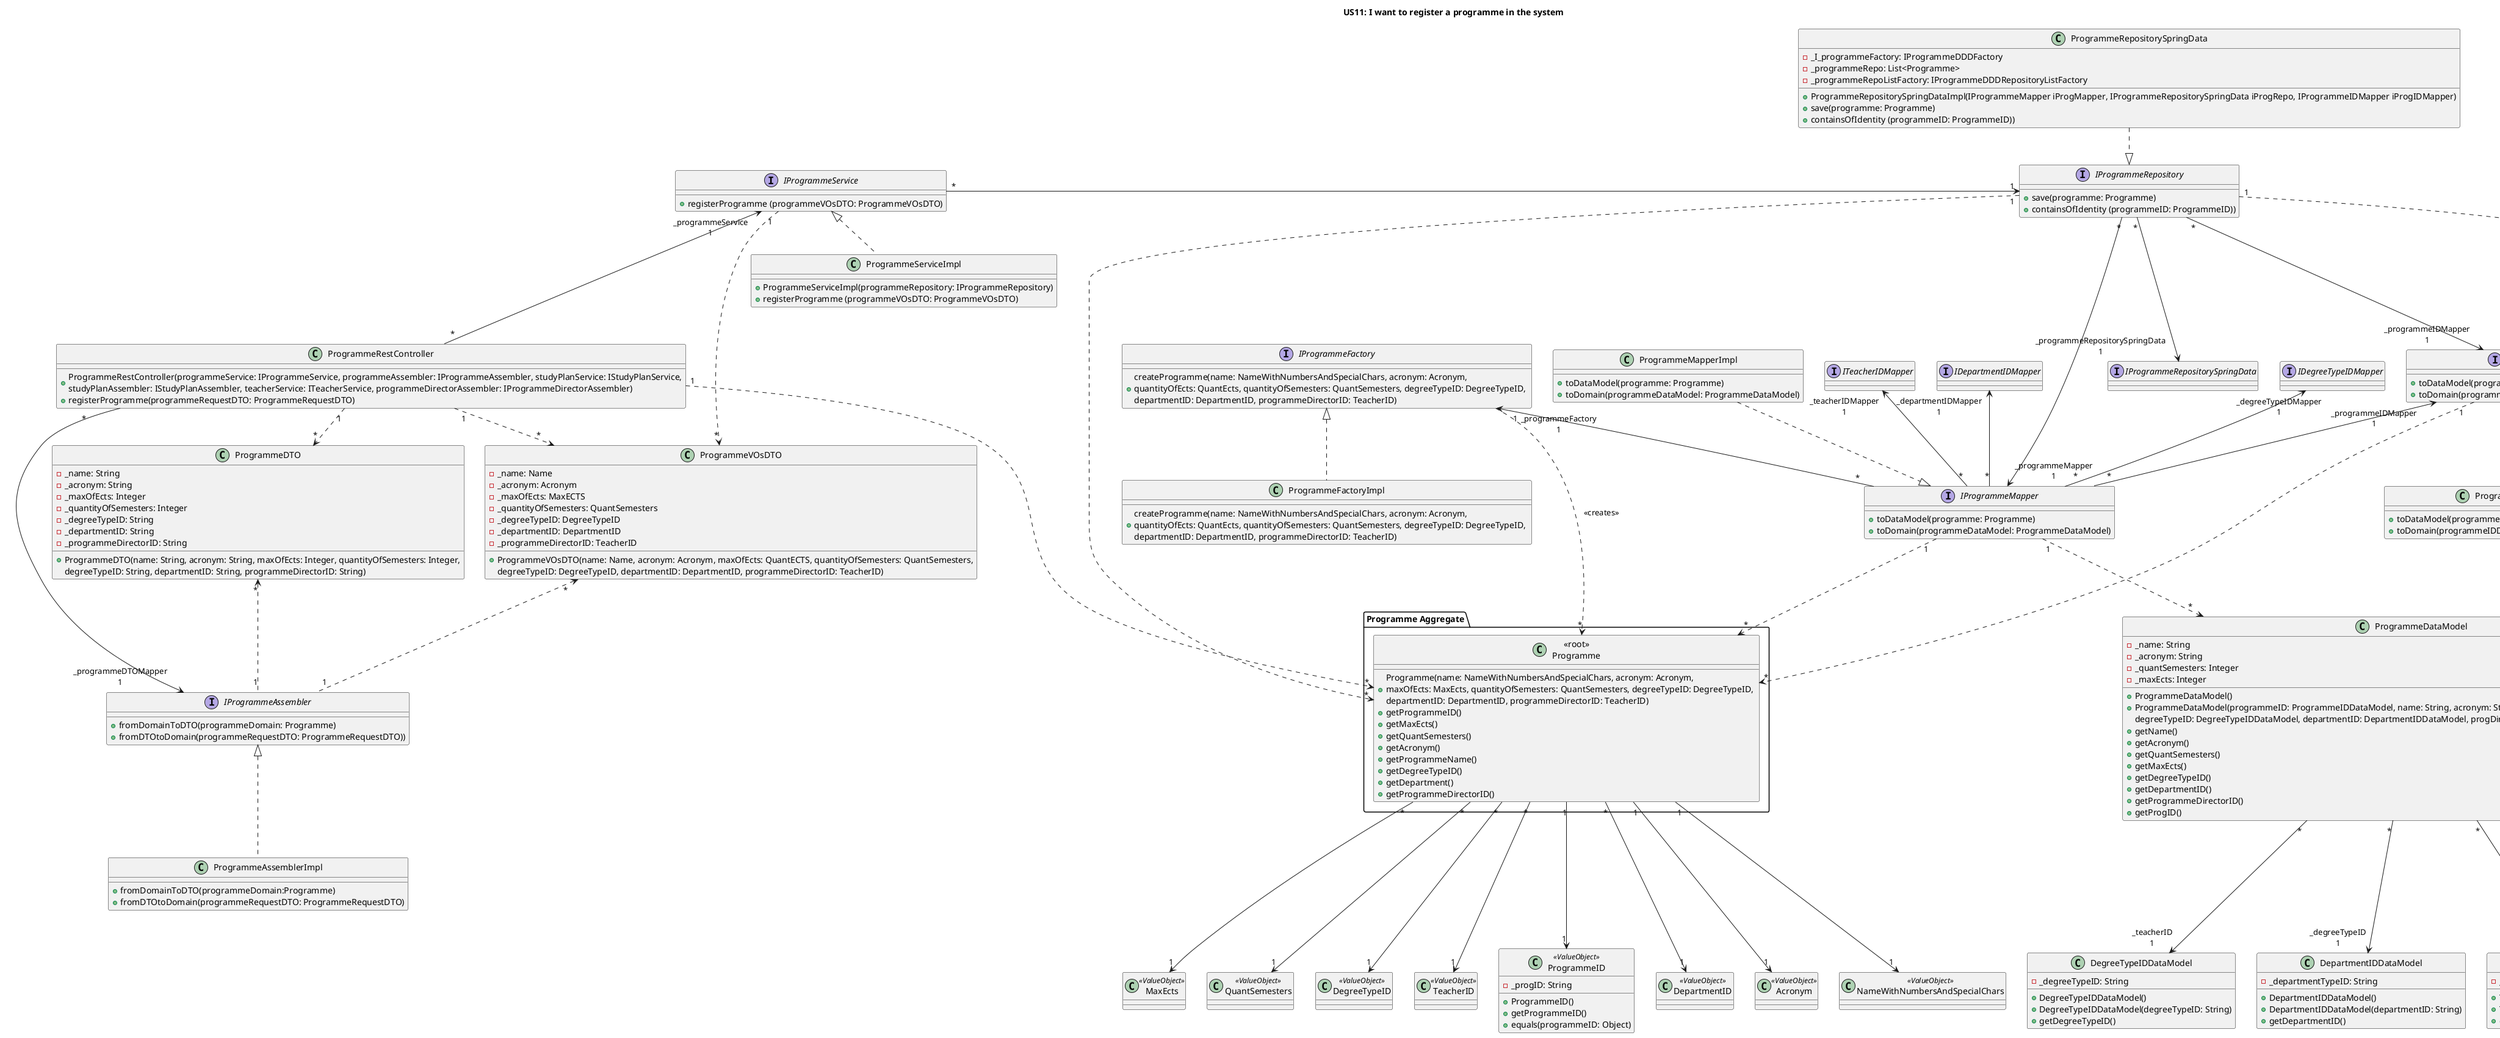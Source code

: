 @startuml
title US11: I want to register a programme in the system

class ProgrammeRestController {
    +ProgrammeRestController(programmeService: IProgrammeService, programmeAssembler: IProgrammeAssembler, studyPlanService: IStudyPlanService,\nstudyPlanAssembler: IStudyPlanAssembler, teacherService: ITeacherService, programmeDirectorAssembler: IProgrammeDirectorAssembler)
    +registerProgramme(programmeRequestDTO: ProgrammeRequestDTO)
}

interface IProgrammeAssembler {
    +fromDomainToDTO(programmeDomain: Programme)
    +fromDTOtoDomain(programmeRequestDTO: ProgrammeRequestDTO))
}

class ProgrammeAssemblerImpl {
    +fromDomainToDTO(programmeDomain:Programme)
    +fromDTOtoDomain(programmeRequestDTO: ProgrammeRequestDTO)
}

class ProgrammeDTO {
    -_name: String
    -_acronym: String
    -_maxOfEcts: Integer
    -_quantityOfSemesters: Integer
    -_degreeTypeID: String
    -_departmentID: String
    -_programmeDirectorID: String
    +ProgrammeDTO(name: String, acronym: String, maxOfEcts: Integer, quantityOfSemesters: Integer,
    degreeTypeID: String, departmentID: String, programmeDirectorID: String)
}

class ProgrammeVOsDTO {
    -_name: Name
    -_acronym: Acronym
    -_maxOfEcts: MaxECTS
    -_quantityOfSemesters: QuantSemesters
    -_degreeTypeID: DegreeTypeID
    -_departmentID: DepartmentID
    -_programmeDirectorID: TeacherID
    +ProgrammeVOsDTO(name: Name, acronym: Acronym, maxOfEcts: QuantECTS, quantityOfSemesters: QuantSemesters,
    degreeTypeID: DegreeTypeID, departmentID: DepartmentID, programmeDirectorID: TeacherID)
}

interface IProgrammeService {
    +registerProgramme (programmeVOsDTO: ProgrammeVOsDTO)
}

class ProgrammeServiceImpl {
    +ProgrammeServiceImpl(programmeRepository: IProgrammeRepository)
    +registerProgramme (programmeVOsDTO: ProgrammeVOsDTO)
}

interface IProgrammeFactory {
    +createProgramme(name: NameWithNumbersAndSpecialChars, acronym: Acronym, \nquantityOfEcts: QuantEcts, quantityOfSemesters: QuantSemesters, degreeTypeID: DegreeTypeID, \ndepartmentID: DepartmentID, programmeDirectorID: TeacherID)
}

class ProgrammeFactoryImpl {
    +createProgramme(name: NameWithNumbersAndSpecialChars, acronym: Acronym, \nquantityOfEcts: QuantEcts, quantityOfSemesters: QuantSemesters, degreeTypeID: DegreeTypeID, \ndepartmentID: DepartmentID, programmeDirectorID: TeacherID)
}

interface IProgrammeRepository {
    +save(programme: Programme)
    +containsOfIdentity (programmeID: ProgrammeID))
}

interface IProgrammeRepositorySpringData {
}

class ProgrammeRepositorySpringData {
     -_I_programmeFactory: IProgrammeDDDFactory
     -_programmeRepo: List<Programme>
     -_programmeRepoListFactory: IProgrammeDDDRepositoryListFactory
     +ProgrammeRepositorySpringDataImpl(IProgrammeMapper iProgMapper, IProgrammeRepositorySpringData iProgRepo, IProgrammeIDMapper iProgIDMapper)
     +save(programme: Programme)
     +containsOfIdentity (programmeID: ProgrammeID))
}

interface IProgrammeMapper {
    +toDataModel(programme: Programme)
    +toDomain(programmeDataModel: ProgrammeDataModel)
}

class ProgrammeMapperImpl {
    +toDataModel(programme: Programme)
    +toDomain(programmeDataModel: ProgrammeDataModel)
}

interface IProgrammeIDMapper {
    +toDataModel(programmeID: ProgrammeID)
    +toDomain(programmeIDDataModel: ProgrammeIDDataModel)
}

interface IDegreeTypeIDMapper {}

interface IDepartmentIDMapper {}

interface ITeacherIDMapper {}

interface IProgrammeFactory {}

class ProgrammeIDMapperImpl {
    +toDataModel(programmeID: ProgrammeID)
    +toDomain(programmeIDDataModel: ProgrammeIDDataModel)
}

package "Programme Aggregate" {
    class "<<root>>\nProgramme" {
        +Programme(name: NameWithNumbersAndSpecialChars, acronym: Acronym, \nmaxOfEcts: MaxEcts, quantityOfSemesters: QuantSemesters, degreeTypeID: DegreeTypeID, \ndepartmentID: DepartmentID, programmeDirectorID: TeacherID)
        +getProgrammeID()
        +getMaxEcts()
        +getQuantSemesters()
        +getAcronym()
        +getProgrammeName()
        +getDegreeTypeID()
        +getDepartment()
        +getProgrammeDirectorID()
    }
}

class ProgrammeID <<ValueObject>> {
    -_progID: String
    +ProgrammeID()
    +getProgrammeID()
    +equals(programmeID: Object)
}

class DepartmentID <<ValueObject>> {}

class Acronym <<ValueObject>> {}

class NameWithNumbersAndSpecialChars <<ValueObject>> {}

class MaxEcts <<ValueObject>> {}

class QuantSemesters <<ValueObject>> {}

class DegreeTypeID <<ValueObject>> {}

class TeacherID <<ValueObject>> {}

class ProgrammeDataModel {
    -_name: String
    -_acronym: String
    -_quantSemesters: Integer
    -_maxEcts: Integer
    +ProgrammeDataModel()
    +ProgrammeDataModel(programmeID: ProgrammeIDDataModel, name: String, acronym: String, quantSemesters: Integer, maxEcts: Integer,
    degreeTypeID: DegreeTypeIDDataModel, departmentID: DepartmentIDDataModel, progDirectorID: TeacherIDDataModel)
    +getName()
    +getAcronym()
    +getQuantSemesters()
    +getMaxEcts()
    +getDegreeTypeID()
    +getDepartmentID()
    +getProgrammeDirectorID()
    +getProgID()
}

class ProgrammeIDDataModel {
    -_programmeName: String
    -_programmeAcronym: String
    +TeacherIDDataModel()
    +TeacherIDDataModel(teacherAcronym: String)
    +getTeacherAcronym()
}

class DegreeTypeIDDataModel {
    -_degreeTypeID: String
    +DegreeTypeIDDataModel()
    +DegreeTypeIDDataModel(degreeTypeID: String)
    +getDegreeTypeID()
}

class DepartmentIDDataModel {
    -_departmentTypeID: String
    +DepartmentIDDataModel()
    +DepartmentIDDataModel(departmentID: String)
    +getDepartmentID()
}

class TeacherIDDataModel {
    -_teacherAcronym: String
    +TeacherIDDataModel()
    +TeacherIDDataModel(teacherAcronym: String)
    +getTeacherAcronym()
}

ProgrammeRestController "*" -u--> "_programmeService\n1" IProgrammeService
ProgrammeRestController "*" ---> "_programmeDTOMapper\n1" IProgrammeAssembler
ProgrammeRestController "1" ..> "*" ProgrammeDTO
ProgrammeRestController "1" ..> "*" ProgrammeVOsDTO
ProgrammeRestController "1" ..> "*" "<<root>>\nProgramme"

IProgrammeAssembler <|.. ProgrammeAssemblerImpl
IProgrammeAssembler "1" .u.> "*" ProgrammeDTO
IProgrammeAssembler "1" .u.> "*" ProgrammeVOsDTO

IProgrammeService <|.- ProgrammeServiceImpl
IProgrammeService "1" ..> "*" ProgrammeVOsDTO

IProgrammeService "*" -r--> "1" IProgrammeRepository

IProgrammeFactory <|.d. ProgrammeFactoryImpl
IProgrammeFactory "1" ..> "*" "<<root>>\nProgramme" : "<<creates>>"

IProgrammeRepository <|.u- ProgrammeRepositorySpringData
IProgrammeRepository "*" ---> "_programmeMapper\n1" IProgrammeMapper
IProgrammeRepository "*" ---> "_programmeIDMapper\n1" IProgrammeIDMapper
IProgrammeRepository "*" ---> "_programmeRepositorySpringData\n1" IProgrammeRepositorySpringData
IProgrammeRepository "1" ..> "*" "<<root>>\nProgramme"
IProgrammeRepository "1" ..> "*" ProgrammeDataModel

IProgrammeMapper <|.u. ProgrammeMapperImpl
IProgrammeMapper "1" ..> "*" "<<root>>\nProgramme"
IProgrammeMapper "1" ..> "*" ProgrammeDataModel
IProgrammeMapper "*" -u-> "_programmeIDMapper\n1" IProgrammeIDMapper
IProgrammeMapper "*" -u-> "_degreeTypeIDMapper\n1" IDegreeTypeIDMapper
IProgrammeMapper "*" -u-> "_departmentIDMapper\n1" IDepartmentIDMapper
IProgrammeMapper "*" -u-> "_teacherIDMapper\n1" ITeacherIDMapper
IProgrammeMapper "*" -u-> "_programmeFactory\n1" IProgrammeFactory

IProgrammeIDMapper <|.. ProgrammeIDMapperImpl
IProgrammeIDMapper "1" ..> "*" "<<root>>\nProgramme"
IProgrammeIDMapper "1" ..> "*" ProgrammeIDDataModel

"<<root>>\nProgramme" "*" ---> "1" TeacherID
"<<root>>\nProgramme" "*" ---> "1" DegreeTypeID
"<<root>>\nProgramme" "*" ---> "1" DepartmentID
"<<root>>\nProgramme" "*" ---> "1" QuantSemesters
"<<root>>\nProgramme" "*" ---> "1" MaxEcts
"<<root>>\nProgramme" "1" ---> "1" Acronym
"<<root>>\nProgramme" "1" ---> "1" NameWithNumbersAndSpecialChars
"<<root>>\nProgramme" "1" ---> "1" ProgrammeID

ProgrammeDataModel "*" ---> "_teacherID\n1" TeacherIDDataModel
ProgrammeDataModel "*" ---> "_teacherID\n1" DegreeTypeIDDataModel
ProgrammeDataModel "*" ---> "_degreeTypeID\n1" DepartmentIDDataModel
ProgrammeDataModel "1" ---> "_programmeID\n1" ProgrammeIDDataModel
@enduml
